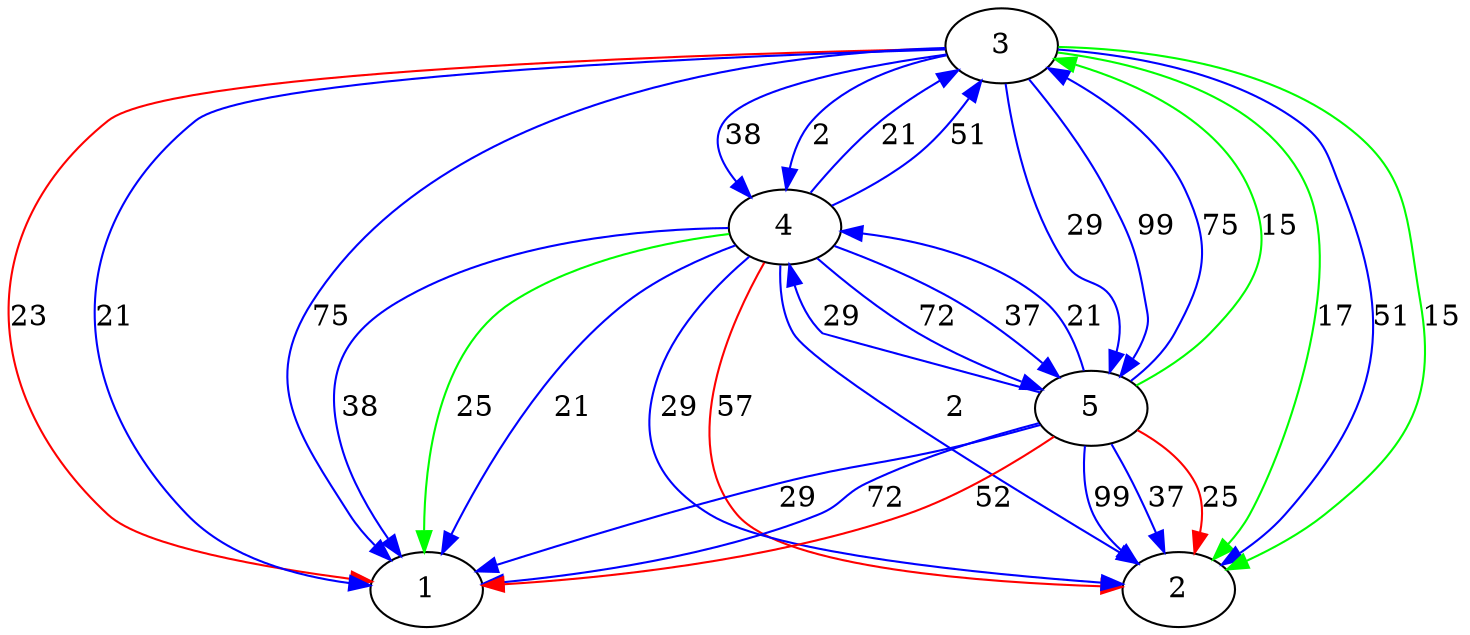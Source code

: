 // Mesh network
digraph {
	edge [color=red label=23]
	3 -> 1
	edge [color=green label=17]
	3 -> 2
	edge [color=blue label=38]
	3 -> 4
	4 -> 1
	edge [color=blue label=2]
	3 -> 4
	4 -> 2
	edge [color=blue label=29]
	3 -> 5
	5 -> 1
	edge [color=blue label=99]
	3 -> 5
	5 -> 2
	edge [color=green label=25]
	4 -> 1
	edge [color=red label=57]
	4 -> 2
	edge [color=blue label=21]
	4 -> 3
	3 -> 1
	edge [color=blue label=51]
	4 -> 3
	3 -> 2
	edge [color=blue label=72]
	4 -> 5
	5 -> 1
	edge [color=blue label=37]
	4 -> 5
	5 -> 2
	edge [color=red label=52]
	5 -> 1
	edge [color=red label=25]
	5 -> 2
	edge [color=blue label=75]
	5 -> 3
	3 -> 1
	edge [color=green label=15]
	5 -> 3
	3 -> 2
	edge [color=blue label=21]
	5 -> 4
	4 -> 1
	edge [color=blue label=29]
	5 -> 4
	4 -> 2
}
